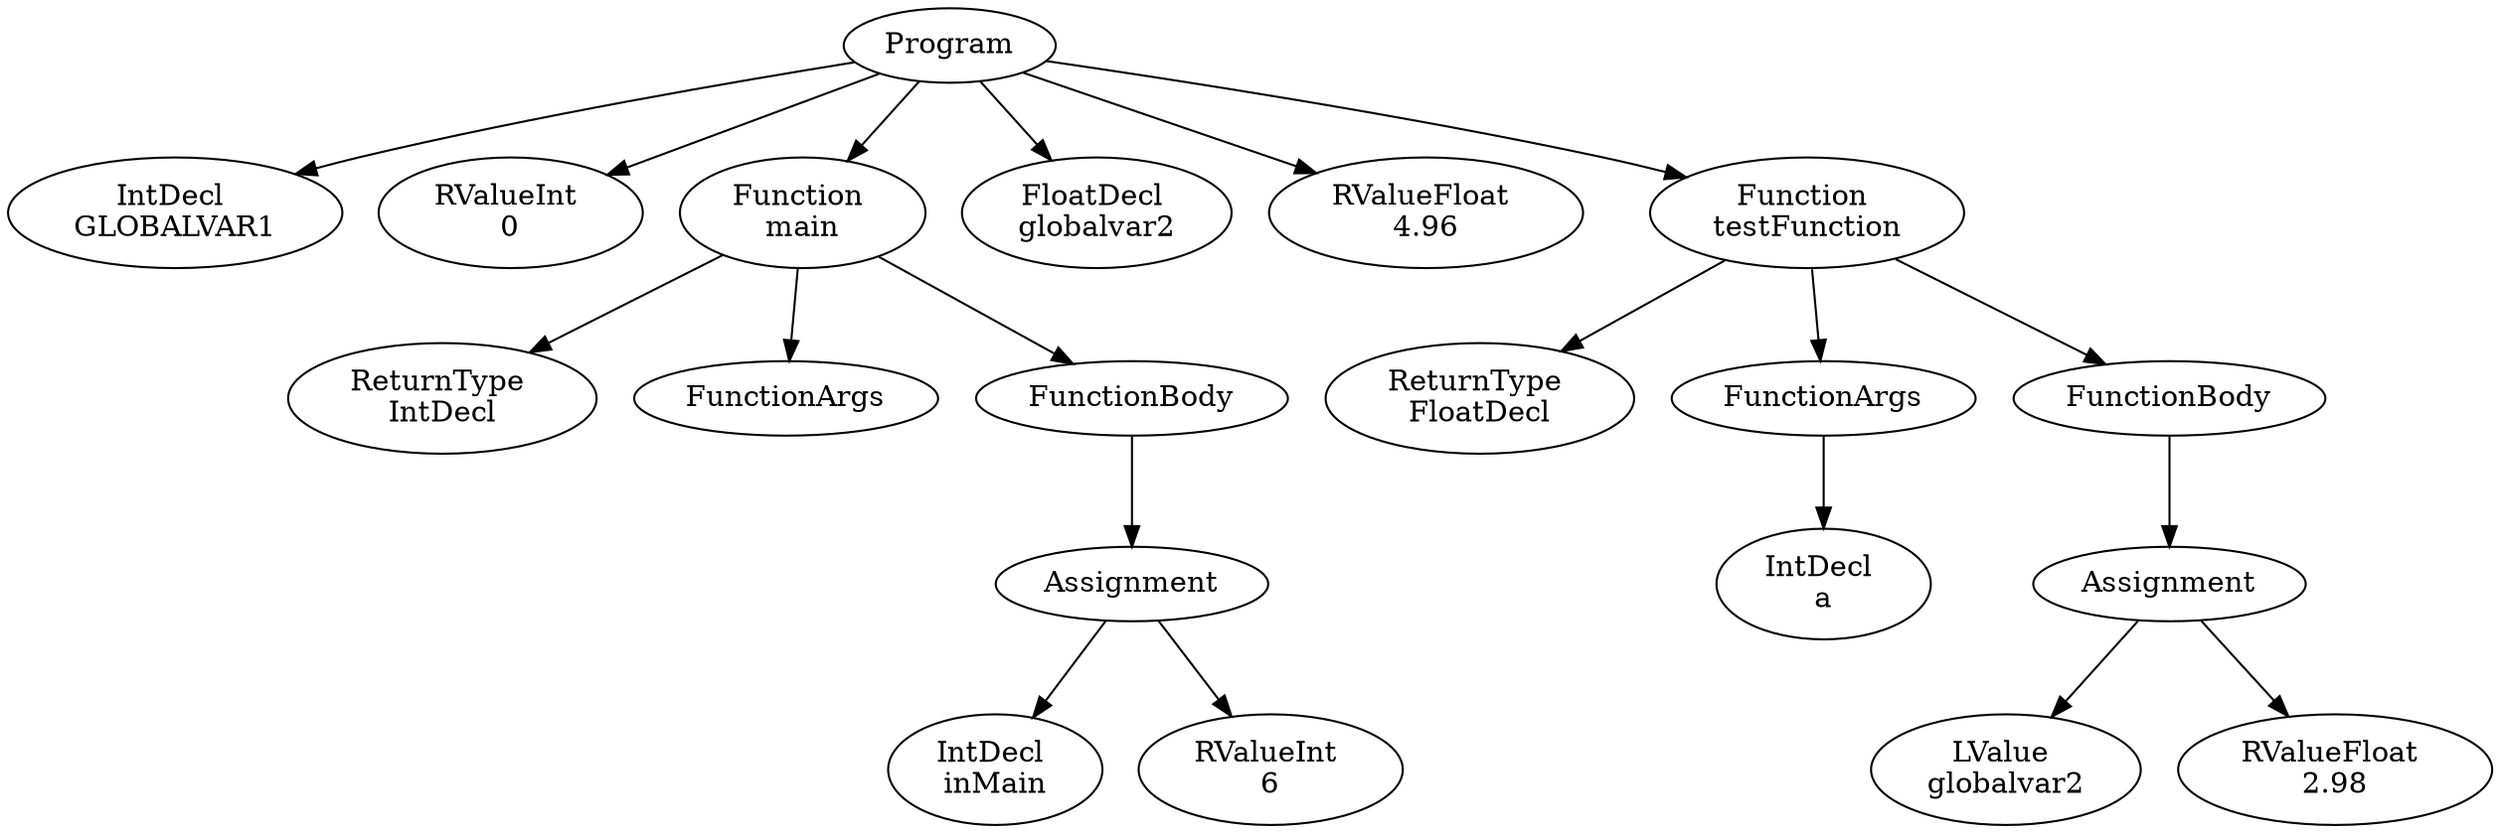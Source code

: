 digraph AST {
4 [label="Program"];
5 [label="IntDecl \nGLOBALVAR1"];
6 [label="RValueInt \n0"];
7 [label="Function \nmain"];
8 [label="ReturnType \nIntDecl"];
9 [label="FunctionArgs"];
10 [label="FunctionBody"];
11 [label="Assignment"];
12 [label="IntDecl \ninMain"];
13 [label="RValueInt \n6"];
11 -> 12;
11 -> 13;
10 -> 11;
7 -> 8;
7 -> 9;
7 -> 10;
14 [label="FloatDecl \nglobalvar2"];
15 [label="RValueFloat \n4.96"];
16 [label="Function \ntestFunction"];
17 [label="ReturnType \nFloatDecl"];
18 [label="FunctionArgs"];
19 [label="IntDecl \na"];
18 -> 19;
20 [label="FunctionBody"];
21 [label="Assignment"];
22 [label="LValue \nglobalvar2"];
23 [label="RValueFloat \n2.98"];
21 -> 22;
21 -> 23;
20 -> 21;
16 -> 17;
16 -> 18;
16 -> 20;
4 -> 5;
4 -> 6;
4 -> 7;
4 -> 14;
4 -> 15;
4 -> 16;
}